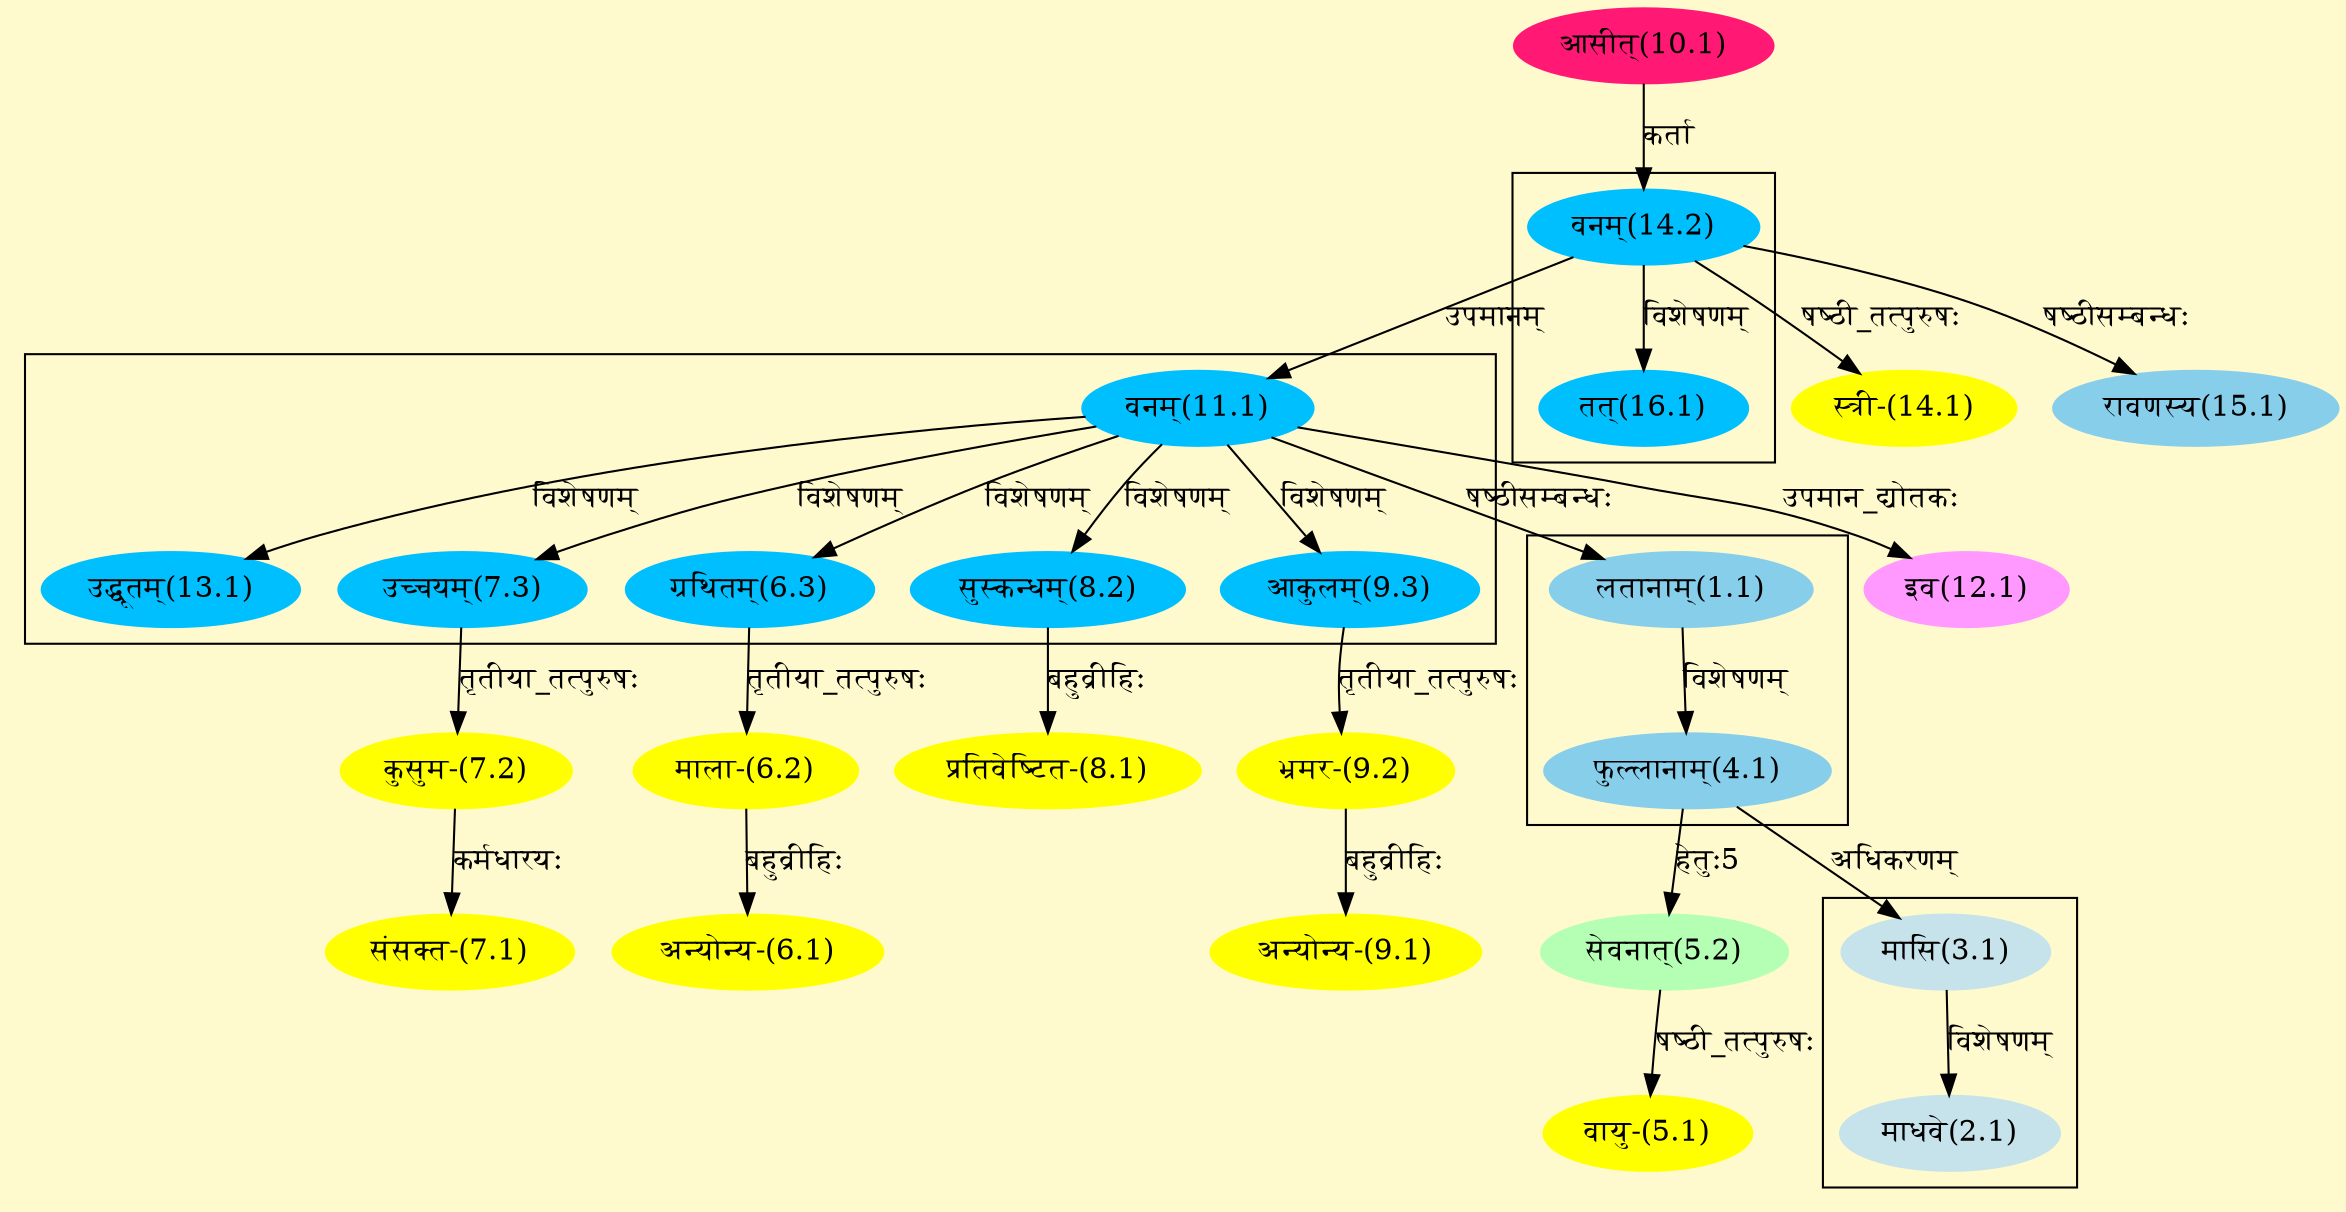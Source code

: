 digraph G{
rankdir=BT;
 compound=true;
 bgcolor="lemonchiffon1";

subgraph cluster_1{
Node2_1 [style=filled, color="#C6E2EB" label = "माधवे(2.1)"]
Node3_1 [style=filled, color="#C6E2EB" label = "मासि(3.1)"]

}

subgraph cluster_2{
Node4_1 [style=filled, color="#87CEEB" label = "फुल्लानाम्(4.1)"]
Node1_1 [style=filled, color="#87CEEB" label = "लतानाम्(1.1)"]

}

subgraph cluster_3{
Node6_3 [style=filled, color="#00BFFF" label = "ग्रथितम्(6.3)"]
Node11_1 [style=filled, color="#00BFFF" label = "वनम्(11.1)"]
Node7_3 [style=filled, color="#00BFFF" label = "उच्चयम्(7.3)"]
Node8_2 [style=filled, color="#00BFFF" label = "सुस्कन्धम्(8.2)"]
Node9_3 [style=filled, color="#00BFFF" label = "आकुलम्(9.3)"]
Node13_1 [style=filled, color="#00BFFF" label = "उद्धूतम्(13.1)"]

}

subgraph cluster_4{
Node16_1 [style=filled, color="#00BFFF" label = "तत्(16.1)"]
Node14_2 [style=filled, color="#00BFFF" label = "वनम्(14.2)"]

}
Node1_1 [style=filled, color="#87CEEB" label = "लतानाम्(1.1)"]
Node11_1 [style=filled, color="#00BFFF" label = "वनम्(11.1)"]
Node3_1 [style=filled, color="#C6E2EB" label = "मासि(3.1)"]
Node4_1 [style=filled, color="#87CEEB" label = "फुल्लानाम्(4.1)"]
Node5_1 [style=filled, color="#FFFF00" label = "वायु-(5.1)"]
Node5_2 [style=filled, color="#B4FFB4" label = "सेवनात्(5.2)"]
Node6_1 [style=filled, color="#FFFF00" label = "अन्योन्य-(6.1)"]
Node6_2 [style=filled, color="#FFFF00" label = "माला-(6.2)"]
Node6_3 [style=filled, color="#00BFFF" label = "ग्रथितम्(6.3)"]
Node7_1 [style=filled, color="#FFFF00" label = "संसक्त-(7.1)"]
Node7_2 [style=filled, color="#FFFF00" label = "कुसुम-(7.2)"]
Node7_3 [style=filled, color="#00BFFF" label = "उच्चयम्(7.3)"]
Node8_1 [style=filled, color="#FFFF00" label = "प्रतिवेष्टित-(8.1)"]
Node8_2 [style=filled, color="#00BFFF" label = "सुस्कन्धम्(8.2)"]
Node9_1 [style=filled, color="#FFFF00" label = "अन्योन्य-(9.1)"]
Node9_2 [style=filled, color="#FFFF00" label = "भ्रमर-(9.2)"]
Node9_3 [style=filled, color="#00BFFF" label = "आकुलम्(9.3)"]
Node10_1 [style=filled, color="#FF1975" label = "आसीत्(10.1)"]
Node [style=filled, color="" label = "()"]
Node14_2 [style=filled, color="#00BFFF" label = "वनम्(14.2)"]
Node12_1 [style=filled, color="#FF99FF" label = "इव(12.1)"]
Node14_1 [style=filled, color="#FFFF00" label = "स्त्री-(14.1)"]
Node15_1 [style=filled, color="#87CEEB" label = "रावणस्य(15.1)"]
/* Start of Relations section */

Node1_1 -> Node11_1 [  label="षष्ठीसम्बन्धः"  dir="back" ]
Node2_1 -> Node3_1 [  label="विशेषणम्"  dir="back" ]
Node3_1 -> Node4_1 [  label="अधिकरणम्"  dir="back" ]
Node4_1 -> Node1_1 [  label="विशेषणम्"  dir="back" ]
Node5_1 -> Node5_2 [  label="षष्ठी_तत्पुरुषः"  dir="back" ]
Node5_2 -> Node4_1 [  label="हेतुः5"  dir="back" ]
Node6_1 -> Node6_2 [  label="बहुव्रीहिः"  dir="back" ]
Node6_2 -> Node6_3 [  label="तृतीया_तत्पुरुषः"  dir="back" ]
Node6_3 -> Node11_1 [  label="विशेषणम्"  dir="back" ]
Node7_1 -> Node7_2 [  label="कर्मधारयः"  dir="back" ]
Node7_2 -> Node7_3 [  label="तृतीया_तत्पुरुषः"  dir="back" ]
Node7_3 -> Node11_1 [  label="विशेषणम्"  dir="back" ]
Node8_1 -> Node8_2 [  label="बहुव्रीहिः"  dir="back" ]
Node8_2 -> Node11_1 [  label="विशेषणम्"  dir="back" ]
Node9_1 -> Node9_2 [  label="बहुव्रीहिः"  dir="back" ]
Node9_2 -> Node9_3 [  label="तृतीया_तत्पुरुषः"  dir="back" ]
Node9_3 -> Node11_1 [  label="विशेषणम्"  dir="back" ]
Node11_1 -> Node14_2 [  label="उपमानम्"  dir="back" ]
Node12_1 -> Node11_1 [  label="उपमान_द्योतकः"  dir="back" ]
Node13_1 -> Node11_1 [  label="विशेषणम्"  dir="back" ]
Node14_1 -> Node14_2 [  label="षष्ठी_तत्पुरुषः"  dir="back" ]
Node14_2 -> Node10_1 [  label="कर्ता"  dir="back" ]
Node15_1 -> Node14_2 [  label="षष्ठीसम्बन्धः"  dir="back" ]
Node16_1 -> Node14_2 [  label="विशेषणम्"  dir="back" ]
}

